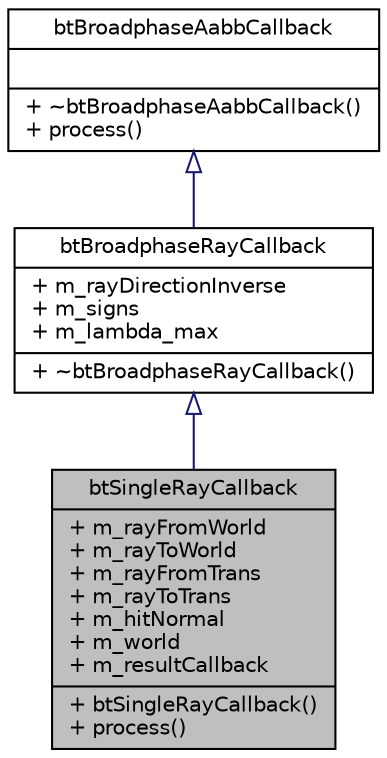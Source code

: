 digraph G
{
  edge [fontname="Helvetica",fontsize="10",labelfontname="Helvetica",labelfontsize="10"];
  node [fontname="Helvetica",fontsize="10",shape=record];
  Node1 [label="{btSingleRayCallback\n|+ m_rayFromWorld\l+ m_rayToWorld\l+ m_rayFromTrans\l+ m_rayToTrans\l+ m_hitNormal\l+ m_world\l+ m_resultCallback\l|+ btSingleRayCallback()\l+ process()\l}",height=0.2,width=0.4,color="black", fillcolor="grey75", style="filled" fontcolor="black"];
  Node2 -> Node1 [dir=back,color="midnightblue",fontsize="10",style="solid",arrowtail="empty",fontname="Helvetica"];
  Node2 [label="{btBroadphaseRayCallback\n|+ m_rayDirectionInverse\l+ m_signs\l+ m_lambda_max\l|+ ~btBroadphaseRayCallback()\l}",height=0.2,width=0.4,color="black", fillcolor="white", style="filled",URL="$d4/d8b/structbtBroadphaseRayCallback.html"];
  Node3 -> Node2 [dir=back,color="midnightblue",fontsize="10",style="solid",arrowtail="empty",fontname="Helvetica"];
  Node3 [label="{btBroadphaseAabbCallback\n||+ ~btBroadphaseAabbCallback()\l+ process()\l}",height=0.2,width=0.4,color="black", fillcolor="white", style="filled",URL="$df/da0/structbtBroadphaseAabbCallback.html"];
}
